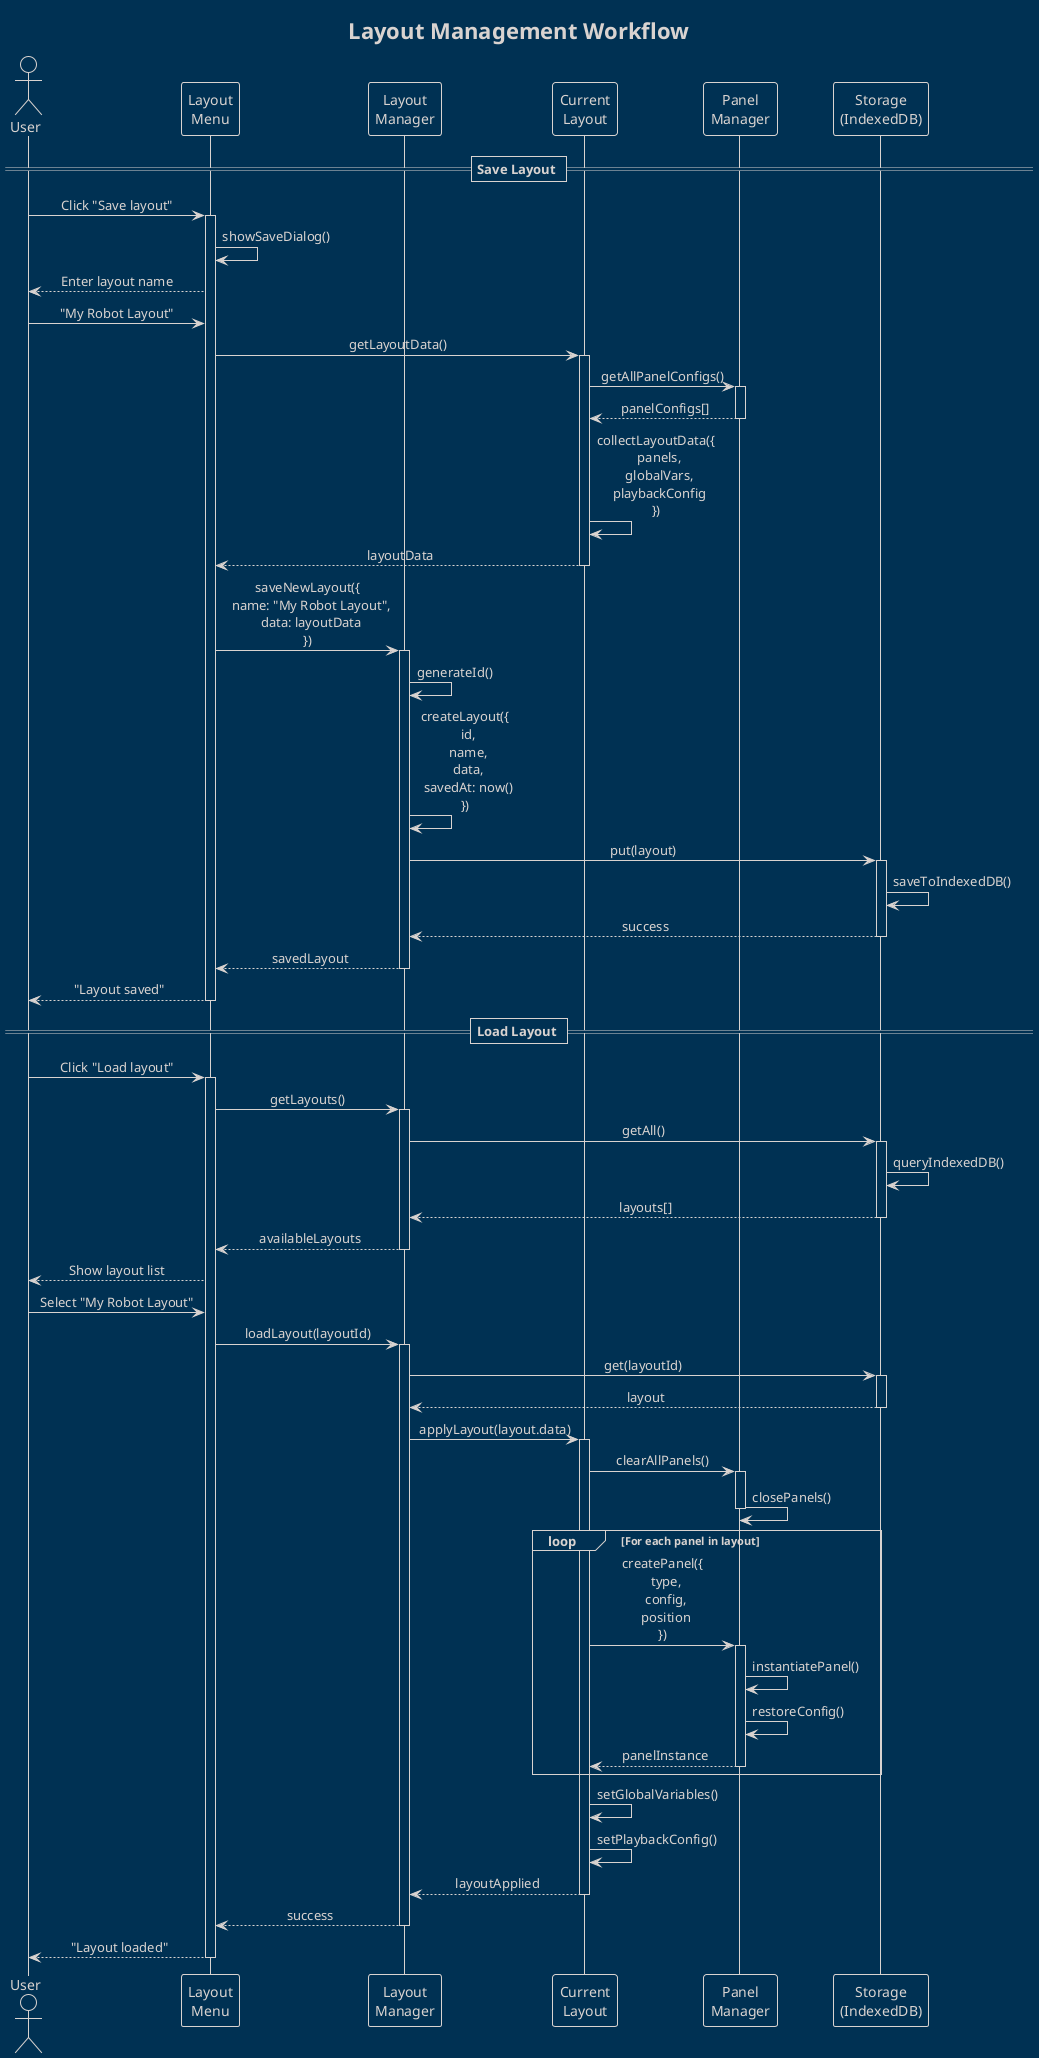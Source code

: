 @startuml layout-management-sequence
!theme blueprint
skinparam sequenceMessageAlign center

title Layout Management Workflow

actor User
participant "Layout\nMenu" as Menu
participant "Layout\nManager" as Manager
participant "Current\nLayout" as Current
participant "Panel\nManager" as PanelMgr
participant "Storage\n(IndexedDB)" as Storage

== Save Layout ==

User -> Menu: Click "Save layout"
activate Menu
Menu -> Menu: showSaveDialog()
Menu --> User: Enter layout name

User -> Menu: "My Robot Layout"
Menu -> Current: getLayoutData()
activate Current

Current -> PanelMgr: getAllPanelConfigs()
activate PanelMgr
PanelMgr --> Current: panelConfigs[]
deactivate PanelMgr

Current -> Current: collectLayoutData({\n  panels,\n  globalVars,\n  playbackConfig\n})
Current --> Menu: layoutData
deactivate Current

Menu -> Manager: saveNewLayout({\n  name: "My Robot Layout",\n  data: layoutData\n})
activate Manager

Manager -> Manager: generateId()
Manager -> Manager: createLayout({\n  id,\n  name,\n  data,\n  savedAt: now()\n})

Manager -> Storage: put(layout)
activate Storage
Storage -> Storage: saveToIndexedDB()
Storage --> Manager: success
deactivate Storage

Manager --> Menu: savedLayout
deactivate Manager

Menu --> User: "Layout saved"
deactivate Menu

== Load Layout ==

User -> Menu: Click "Load layout"
activate Menu
Menu -> Manager: getLayouts()
activate Manager

Manager -> Storage: getAll()
activate Storage
Storage -> Storage: queryIndexedDB()
Storage --> Manager: layouts[]
deactivate Storage

Manager --> Menu: availableLayouts
deactivate Manager

Menu --> User: Show layout list
User -> Menu: Select "My Robot Layout"

Menu -> Manager: loadLayout(layoutId)
activate Manager

Manager -> Storage: get(layoutId)
activate Storage
Storage --> Manager: layout
deactivate Storage

Manager -> Current: applyLayout(layout.data)
activate Current

Current -> PanelMgr: clearAllPanels()
activate PanelMgr
PanelMgr -> PanelMgr: closePanels()
deactivate PanelMgr

loop For each panel in layout
    Current -> PanelMgr: createPanel({\n  type,\n  config,\n  position\n})
    activate PanelMgr
    PanelMgr -> PanelMgr: instantiatePanel()
    PanelMgr -> PanelMgr: restoreConfig()
    PanelMgr --> Current: panelInstance
    deactivate PanelMgr
end

Current -> Current: setGlobalVariables()
Current -> Current: setPlaybackConfig()

Current --> Manager: layoutApplied
deactivate Current

Manager --> Menu: success
deactivate Manager

Menu --> User: "Layout loaded"
deactivate Menu

@enduml